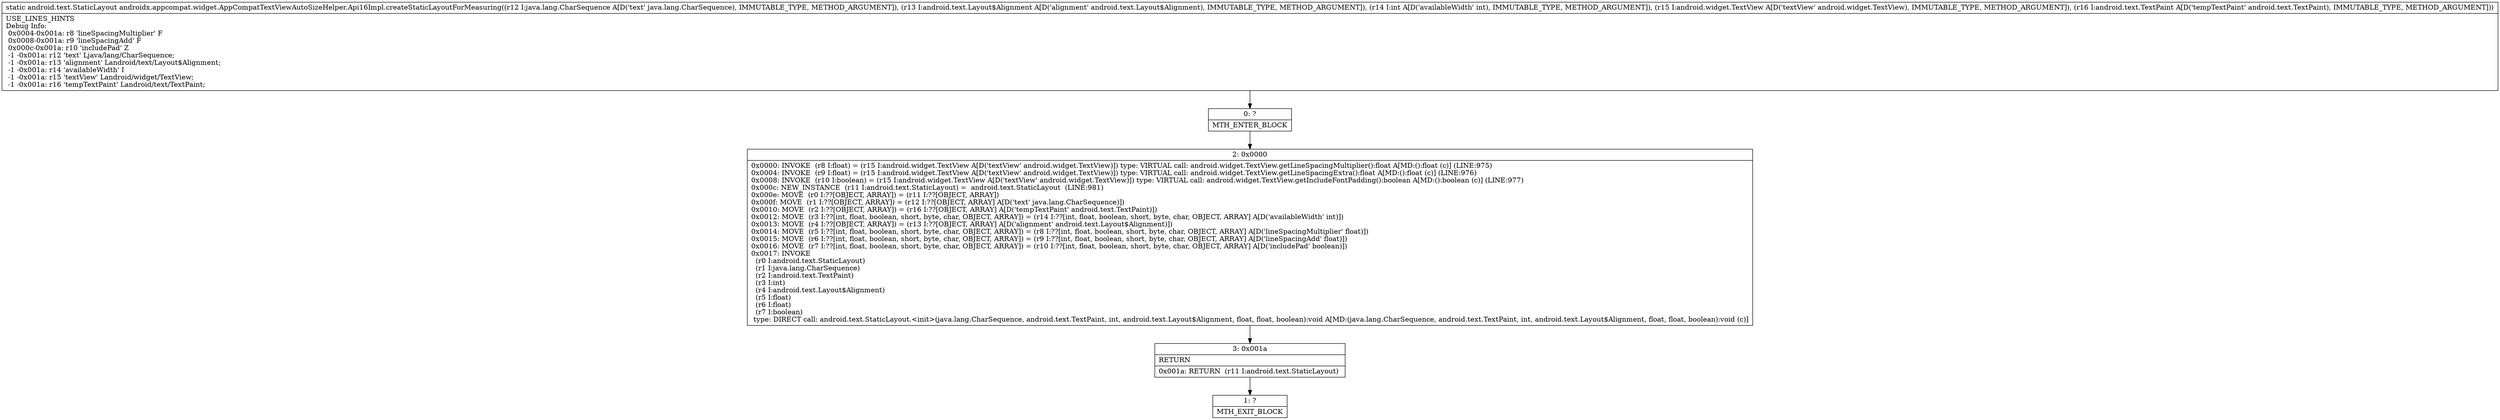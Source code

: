 digraph "CFG forandroidx.appcompat.widget.AppCompatTextViewAutoSizeHelper.Api16Impl.createStaticLayoutForMeasuring(Ljava\/lang\/CharSequence;Landroid\/text\/Layout$Alignment;ILandroid\/widget\/TextView;Landroid\/text\/TextPaint;)Landroid\/text\/StaticLayout;" {
Node_0 [shape=record,label="{0\:\ ?|MTH_ENTER_BLOCK\l}"];
Node_2 [shape=record,label="{2\:\ 0x0000|0x0000: INVOKE  (r8 I:float) = (r15 I:android.widget.TextView A[D('textView' android.widget.TextView)]) type: VIRTUAL call: android.widget.TextView.getLineSpacingMultiplier():float A[MD:():float (c)] (LINE:975)\l0x0004: INVOKE  (r9 I:float) = (r15 I:android.widget.TextView A[D('textView' android.widget.TextView)]) type: VIRTUAL call: android.widget.TextView.getLineSpacingExtra():float A[MD:():float (c)] (LINE:976)\l0x0008: INVOKE  (r10 I:boolean) = (r15 I:android.widget.TextView A[D('textView' android.widget.TextView)]) type: VIRTUAL call: android.widget.TextView.getIncludeFontPadding():boolean A[MD:():boolean (c)] (LINE:977)\l0x000c: NEW_INSTANCE  (r11 I:android.text.StaticLayout) =  android.text.StaticLayout  (LINE:981)\l0x000e: MOVE  (r0 I:??[OBJECT, ARRAY]) = (r11 I:??[OBJECT, ARRAY]) \l0x000f: MOVE  (r1 I:??[OBJECT, ARRAY]) = (r12 I:??[OBJECT, ARRAY] A[D('text' java.lang.CharSequence)]) \l0x0010: MOVE  (r2 I:??[OBJECT, ARRAY]) = (r16 I:??[OBJECT, ARRAY] A[D('tempTextPaint' android.text.TextPaint)]) \l0x0012: MOVE  (r3 I:??[int, float, boolean, short, byte, char, OBJECT, ARRAY]) = (r14 I:??[int, float, boolean, short, byte, char, OBJECT, ARRAY] A[D('availableWidth' int)]) \l0x0013: MOVE  (r4 I:??[OBJECT, ARRAY]) = (r13 I:??[OBJECT, ARRAY] A[D('alignment' android.text.Layout$Alignment)]) \l0x0014: MOVE  (r5 I:??[int, float, boolean, short, byte, char, OBJECT, ARRAY]) = (r8 I:??[int, float, boolean, short, byte, char, OBJECT, ARRAY] A[D('lineSpacingMultiplier' float)]) \l0x0015: MOVE  (r6 I:??[int, float, boolean, short, byte, char, OBJECT, ARRAY]) = (r9 I:??[int, float, boolean, short, byte, char, OBJECT, ARRAY] A[D('lineSpacingAdd' float)]) \l0x0016: MOVE  (r7 I:??[int, float, boolean, short, byte, char, OBJECT, ARRAY]) = (r10 I:??[int, float, boolean, short, byte, char, OBJECT, ARRAY] A[D('includePad' boolean)]) \l0x0017: INVOKE  \l  (r0 I:android.text.StaticLayout)\l  (r1 I:java.lang.CharSequence)\l  (r2 I:android.text.TextPaint)\l  (r3 I:int)\l  (r4 I:android.text.Layout$Alignment)\l  (r5 I:float)\l  (r6 I:float)\l  (r7 I:boolean)\l type: DIRECT call: android.text.StaticLayout.\<init\>(java.lang.CharSequence, android.text.TextPaint, int, android.text.Layout$Alignment, float, float, boolean):void A[MD:(java.lang.CharSequence, android.text.TextPaint, int, android.text.Layout$Alignment, float, float, boolean):void (c)]\l}"];
Node_3 [shape=record,label="{3\:\ 0x001a|RETURN\l|0x001a: RETURN  (r11 I:android.text.StaticLayout) \l}"];
Node_1 [shape=record,label="{1\:\ ?|MTH_EXIT_BLOCK\l}"];
MethodNode[shape=record,label="{static android.text.StaticLayout androidx.appcompat.widget.AppCompatTextViewAutoSizeHelper.Api16Impl.createStaticLayoutForMeasuring((r12 I:java.lang.CharSequence A[D('text' java.lang.CharSequence), IMMUTABLE_TYPE, METHOD_ARGUMENT]), (r13 I:android.text.Layout$Alignment A[D('alignment' android.text.Layout$Alignment), IMMUTABLE_TYPE, METHOD_ARGUMENT]), (r14 I:int A[D('availableWidth' int), IMMUTABLE_TYPE, METHOD_ARGUMENT]), (r15 I:android.widget.TextView A[D('textView' android.widget.TextView), IMMUTABLE_TYPE, METHOD_ARGUMENT]), (r16 I:android.text.TextPaint A[D('tempTextPaint' android.text.TextPaint), IMMUTABLE_TYPE, METHOD_ARGUMENT]))  | USE_LINES_HINTS\lDebug Info:\l  0x0004\-0x001a: r8 'lineSpacingMultiplier' F\l  0x0008\-0x001a: r9 'lineSpacingAdd' F\l  0x000c\-0x001a: r10 'includePad' Z\l  \-1 \-0x001a: r12 'text' Ljava\/lang\/CharSequence;\l  \-1 \-0x001a: r13 'alignment' Landroid\/text\/Layout$Alignment;\l  \-1 \-0x001a: r14 'availableWidth' I\l  \-1 \-0x001a: r15 'textView' Landroid\/widget\/TextView;\l  \-1 \-0x001a: r16 'tempTextPaint' Landroid\/text\/TextPaint;\l}"];
MethodNode -> Node_0;Node_0 -> Node_2;
Node_2 -> Node_3;
Node_3 -> Node_1;
}

